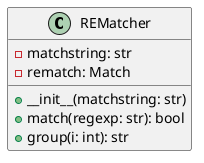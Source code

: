 @startuml ProjAuto_REMatcherClass

class REMatcher {
  - matchstring: str
  - rematch: Match
  + __init__(matchstring: str)
  + match(regexp: str): bool
  + group(i: int): str
}

@enduml
